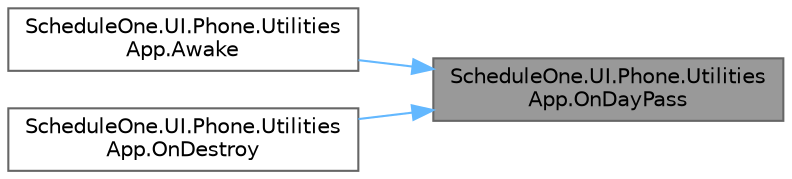 digraph "ScheduleOne.UI.Phone.UtilitiesApp.OnDayPass"
{
 // LATEX_PDF_SIZE
  bgcolor="transparent";
  edge [fontname=Helvetica,fontsize=10,labelfontname=Helvetica,labelfontsize=10];
  node [fontname=Helvetica,fontsize=10,shape=box,height=0.2,width=0.4];
  rankdir="RL";
  Node1 [id="Node000001",label="ScheduleOne.UI.Phone.Utilities\lApp.OnDayPass",height=0.2,width=0.4,color="gray40", fillcolor="grey60", style="filled", fontcolor="black",tooltip=" "];
  Node1 -> Node2 [id="edge1_Node000001_Node000002",dir="back",color="steelblue1",style="solid",tooltip=" "];
  Node2 [id="Node000002",label="ScheduleOne.UI.Phone.Utilities\lApp.Awake",height=0.2,width=0.4,color="grey40", fillcolor="white", style="filled",URL="$class_schedule_one_1_1_u_i_1_1_phone_1_1_utilities_app.html#a246e0e22ccb82b53ac296c4122e004aa",tooltip=" "];
  Node1 -> Node3 [id="edge2_Node000001_Node000003",dir="back",color="steelblue1",style="solid",tooltip=" "];
  Node3 [id="Node000003",label="ScheduleOne.UI.Phone.Utilities\lApp.OnDestroy",height=0.2,width=0.4,color="grey40", fillcolor="white", style="filled",URL="$class_schedule_one_1_1_u_i_1_1_phone_1_1_utilities_app.html#aca5c05c8dbf3c2f6fc5207d9ae531d5e",tooltip=" "];
}
